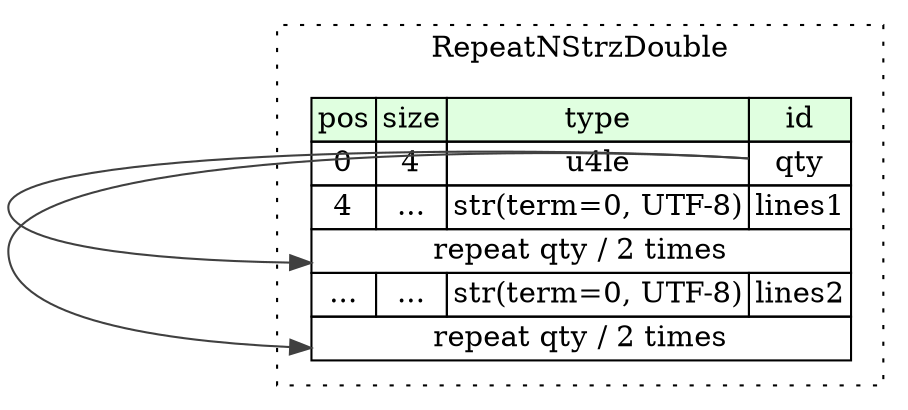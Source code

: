 digraph {
	rankdir=LR;
	node [shape=plaintext];
	subgraph cluster__repeat_n_strz_double {
		label="RepeatNStrzDouble";
		graph[style=dotted];

		repeat_n_strz_double__seq [label=<<TABLE BORDER="0" CELLBORDER="1" CELLSPACING="0">
			<TR><TD BGCOLOR="#E0FFE0">pos</TD><TD BGCOLOR="#E0FFE0">size</TD><TD BGCOLOR="#E0FFE0">type</TD><TD BGCOLOR="#E0FFE0">id</TD></TR>
			<TR><TD PORT="qty_pos">0</TD><TD PORT="qty_size">4</TD><TD>u4le</TD><TD PORT="qty_type">qty</TD></TR>
			<TR><TD PORT="lines1_pos">4</TD><TD PORT="lines1_size">...</TD><TD>str(term=0, UTF-8)</TD><TD PORT="lines1_type">lines1</TD></TR>
			<TR><TD COLSPAN="4" PORT="lines1__repeat">repeat qty / 2 times</TD></TR>
			<TR><TD PORT="lines2_pos">...</TD><TD PORT="lines2_size">...</TD><TD>str(term=0, UTF-8)</TD><TD PORT="lines2_type">lines2</TD></TR>
			<TR><TD COLSPAN="4" PORT="lines2__repeat">repeat qty / 2 times</TD></TR>
		</TABLE>>];
	}
	repeat_n_strz_double__seq:qty_type -> repeat_n_strz_double__seq:lines1__repeat [color="#404040"];
	repeat_n_strz_double__seq:qty_type -> repeat_n_strz_double__seq:lines2__repeat [color="#404040"];
}
